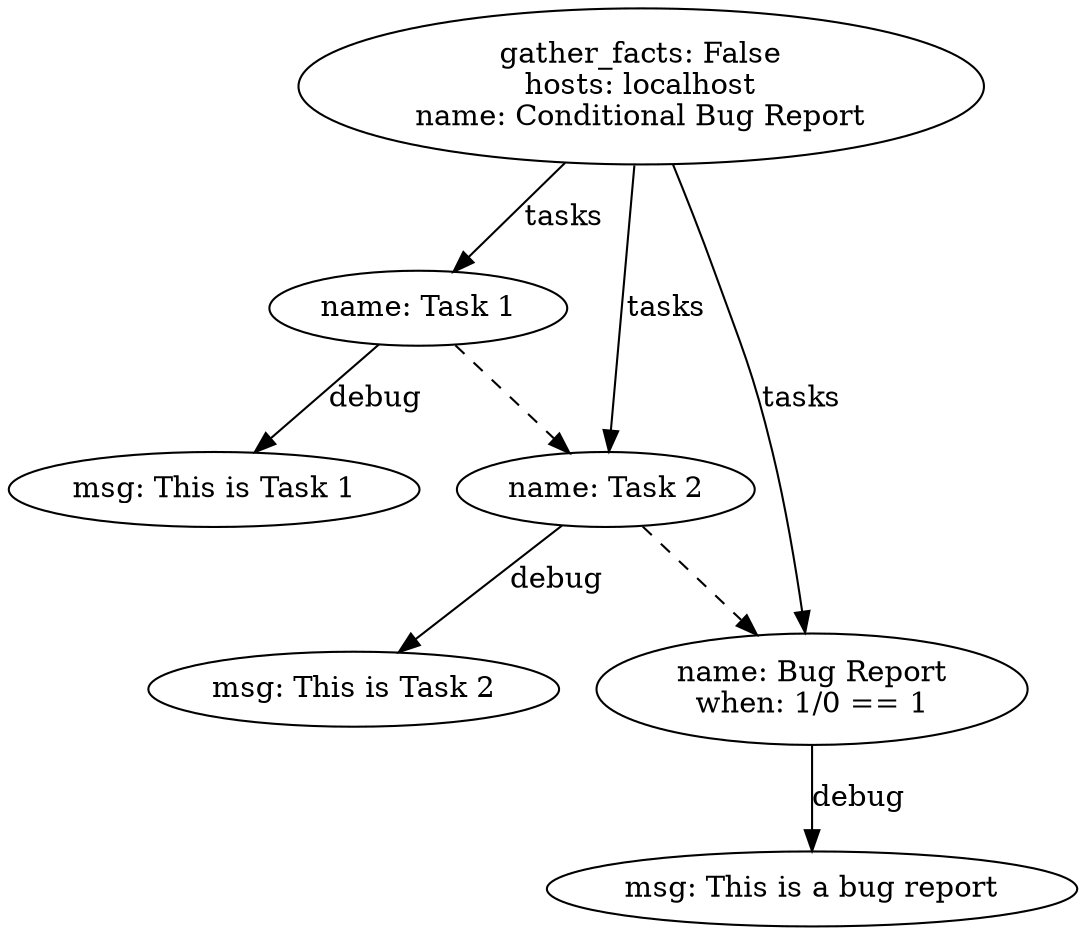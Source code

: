 digraph graphname {
1986 [label="msg: This is Task 1\n"];
1985 [label="name: Task 1\n"];
1985 -> 1986 [label="debug"];
1988 [label="msg: This is Task 2\n"];
1987 [label="name: Task 2\n"];
1987 -> 1988 [label="debug"];
1990 [label="msg: This is a bug report\n"];
1989 [label="name: Bug Report\nwhen: 1/0 == 1\n"];
1989 -> 1990 [label="debug"];
1984 [label="gather_facts: False\nhosts: localhost\nname: Conditional Bug Report\n"];
1984 -> 1985 [label="tasks"];
1984 -> 1987 [label="tasks"];
1985 -> 1987 [style="dashed"];
1984 -> 1989 [label="tasks"];
1987 -> 1989 [style="dashed"];
}
